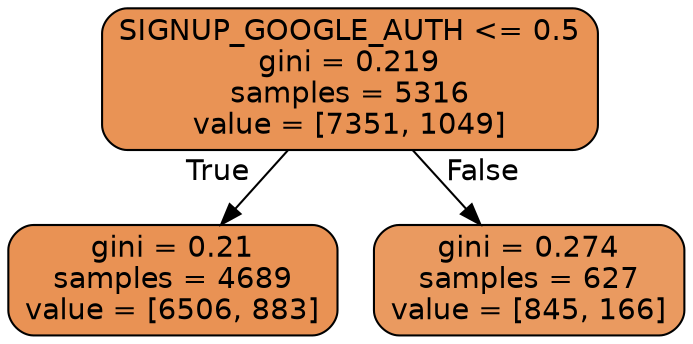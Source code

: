 digraph Tree {
node [shape=box, style="filled, rounded", color="black", fontname=helvetica] ;
edge [fontname=helvetica] ;
0 [label="SIGNUP_GOOGLE_AUTH <= 0.5\ngini = 0.219\nsamples = 5316\nvalue = [7351, 1049]", fillcolor="#e99355"] ;
1 [label="gini = 0.21\nsamples = 4689\nvalue = [6506, 883]", fillcolor="#e99254"] ;
0 -> 1 [labeldistance=2.5, labelangle=45, headlabel="True"] ;
2 [label="gini = 0.274\nsamples = 627\nvalue = [845, 166]", fillcolor="#ea9a60"] ;
0 -> 2 [labeldistance=2.5, labelangle=-45, headlabel="False"] ;
}